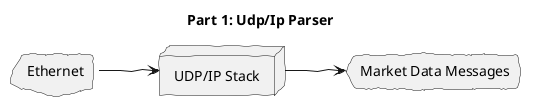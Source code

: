 @startuml Part 1: Udp/Ip Parser

title Part 1: Udp/Ip Parser

skinparam handwritten true
left to right direction

' Ethernet Data is in the form of:
' MII
' GMII
' SGMII
skinparam cloud {
    handwritten false
}

cloud Ethernet
node "UDP/IP Stack" as Udp
cloud "Market Data Messages" as Data

Ethernet --> Udp
Udp --> Data

@enduml